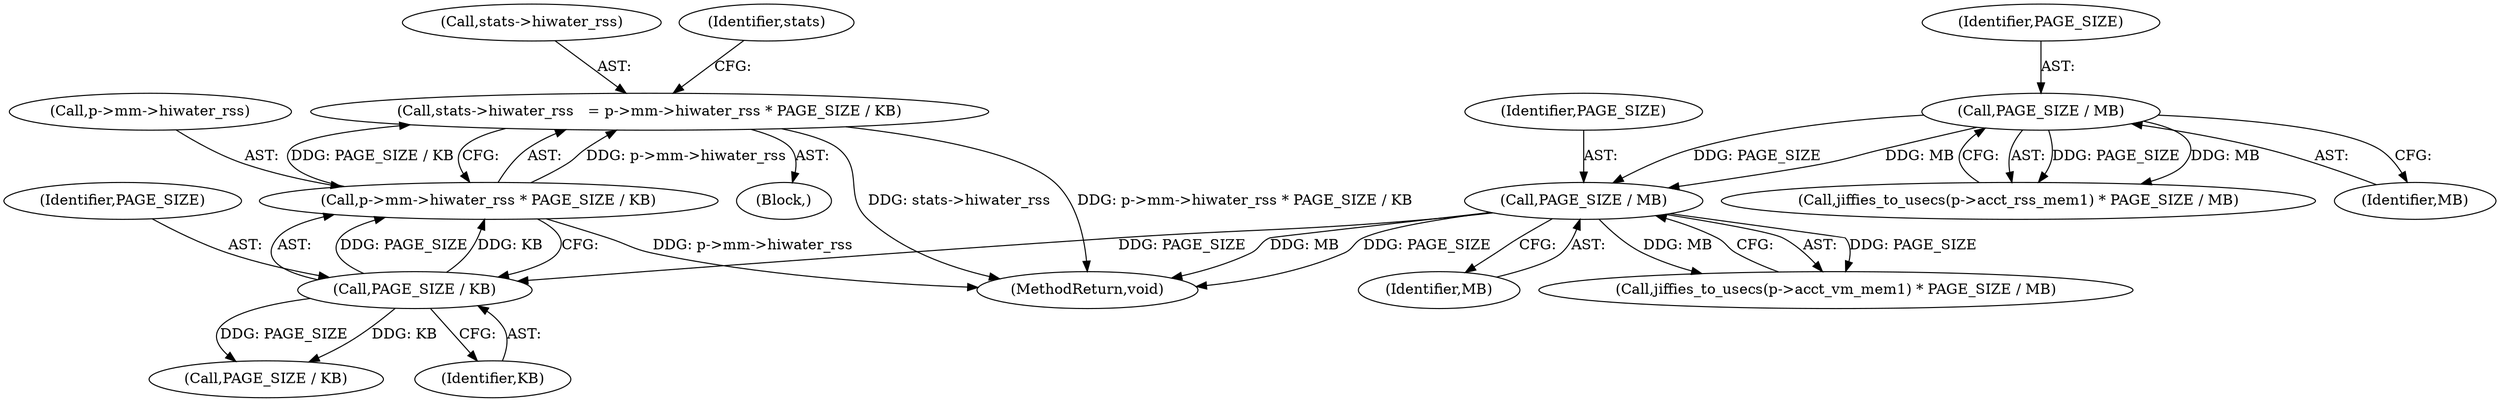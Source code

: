 digraph "0_linux_f0ec1aaf54caddd21c259aea8b2ecfbde4ee4fb9@integer" {
"1000135" [label="(Call,stats->hiwater_rss   = p->mm->hiwater_rss * PAGE_SIZE / KB)"];
"1000139" [label="(Call,p->mm->hiwater_rss * PAGE_SIZE / KB)"];
"1000145" [label="(Call,PAGE_SIZE / KB)"];
"1000127" [label="(Call,PAGE_SIZE / MB)"];
"1000115" [label="(Call,PAGE_SIZE / MB)"];
"1000128" [label="(Identifier,PAGE_SIZE)"];
"1000122" [label="(Call,jiffies_to_usecs(p->acct_vm_mem1) * PAGE_SIZE / MB)"];
"1000110" [label="(Call,jiffies_to_usecs(p->acct_rss_mem1) * PAGE_SIZE / MB)"];
"1000146" [label="(Identifier,PAGE_SIZE)"];
"1000158" [label="(Call,PAGE_SIZE / KB)"];
"1000145" [label="(Call,PAGE_SIZE / KB)"];
"1000140" [label="(Call,p->mm->hiwater_rss)"];
"1000135" [label="(Call,stats->hiwater_rss   = p->mm->hiwater_rss * PAGE_SIZE / KB)"];
"1000129" [label="(Identifier,MB)"];
"1000117" [label="(Identifier,MB)"];
"1000134" [label="(Block,)"];
"1000150" [label="(Identifier,stats)"];
"1000139" [label="(Call,p->mm->hiwater_rss * PAGE_SIZE / KB)"];
"1000115" [label="(Call,PAGE_SIZE / MB)"];
"1000127" [label="(Call,PAGE_SIZE / MB)"];
"1000136" [label="(Call,stats->hiwater_rss)"];
"1000147" [label="(Identifier,KB)"];
"1000116" [label="(Identifier,PAGE_SIZE)"];
"1000189" [label="(MethodReturn,void)"];
"1000135" -> "1000134"  [label="AST: "];
"1000135" -> "1000139"  [label="CFG: "];
"1000136" -> "1000135"  [label="AST: "];
"1000139" -> "1000135"  [label="AST: "];
"1000150" -> "1000135"  [label="CFG: "];
"1000135" -> "1000189"  [label="DDG: p->mm->hiwater_rss * PAGE_SIZE / KB"];
"1000135" -> "1000189"  [label="DDG: stats->hiwater_rss"];
"1000139" -> "1000135"  [label="DDG: p->mm->hiwater_rss"];
"1000139" -> "1000135"  [label="DDG: PAGE_SIZE / KB"];
"1000139" -> "1000145"  [label="CFG: "];
"1000140" -> "1000139"  [label="AST: "];
"1000145" -> "1000139"  [label="AST: "];
"1000139" -> "1000189"  [label="DDG: p->mm->hiwater_rss"];
"1000145" -> "1000139"  [label="DDG: PAGE_SIZE"];
"1000145" -> "1000139"  [label="DDG: KB"];
"1000145" -> "1000147"  [label="CFG: "];
"1000146" -> "1000145"  [label="AST: "];
"1000147" -> "1000145"  [label="AST: "];
"1000127" -> "1000145"  [label="DDG: PAGE_SIZE"];
"1000145" -> "1000158"  [label="DDG: PAGE_SIZE"];
"1000145" -> "1000158"  [label="DDG: KB"];
"1000127" -> "1000122"  [label="AST: "];
"1000127" -> "1000129"  [label="CFG: "];
"1000128" -> "1000127"  [label="AST: "];
"1000129" -> "1000127"  [label="AST: "];
"1000122" -> "1000127"  [label="CFG: "];
"1000127" -> "1000189"  [label="DDG: PAGE_SIZE"];
"1000127" -> "1000189"  [label="DDG: MB"];
"1000127" -> "1000122"  [label="DDG: PAGE_SIZE"];
"1000127" -> "1000122"  [label="DDG: MB"];
"1000115" -> "1000127"  [label="DDG: PAGE_SIZE"];
"1000115" -> "1000127"  [label="DDG: MB"];
"1000115" -> "1000110"  [label="AST: "];
"1000115" -> "1000117"  [label="CFG: "];
"1000116" -> "1000115"  [label="AST: "];
"1000117" -> "1000115"  [label="AST: "];
"1000110" -> "1000115"  [label="CFG: "];
"1000115" -> "1000110"  [label="DDG: PAGE_SIZE"];
"1000115" -> "1000110"  [label="DDG: MB"];
}
